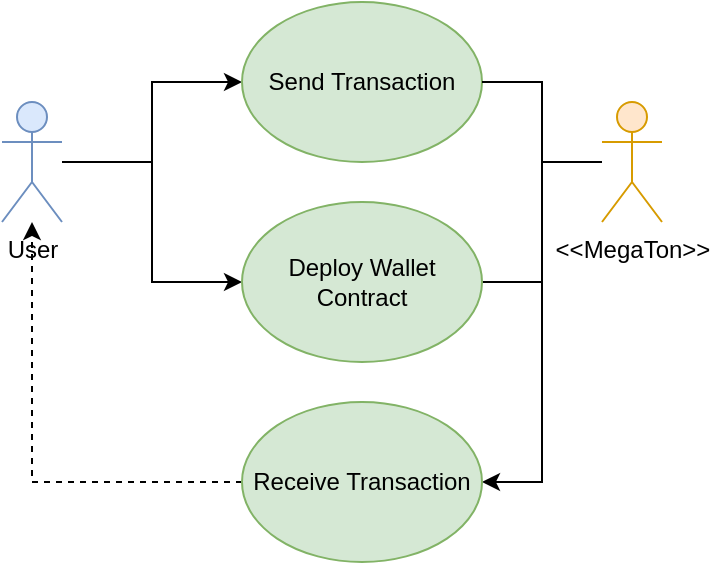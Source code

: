 <mxfile version="14.6.5" type="device"><diagram id="jL9ubz88mcGFCXU9XcN1" name="Page-1"><mxGraphModel dx="1038" dy="491" grid="1" gridSize="10" guides="1" tooltips="1" connect="1" arrows="1" fold="1" page="1" pageScale="1" pageWidth="850" pageHeight="1100" math="0" shadow="0"><root><mxCell id="0"/><mxCell id="1" parent="0"/><mxCell id="QOBuZqVJpej6OEosN_-n-1" style="edgeStyle=orthogonalEdgeStyle;rounded=0;orthogonalLoop=1;jettySize=auto;html=1;entryX=0;entryY=0.5;entryDx=0;entryDy=0;" edge="1" parent="1" source="QOBuZqVJpej6OEosN_-n-6" target="QOBuZqVJpej6OEosN_-n-7"><mxGeometry relative="1" as="geometry"/></mxCell><mxCell id="QOBuZqVJpej6OEosN_-n-22" style="edgeStyle=orthogonalEdgeStyle;rounded=0;orthogonalLoop=1;jettySize=auto;html=1;startArrow=none;startFill=0;endArrow=classic;endFill=1;" edge="1" parent="1" source="QOBuZqVJpej6OEosN_-n-6" target="QOBuZqVJpej6OEosN_-n-19"><mxGeometry relative="1" as="geometry"/></mxCell><mxCell id="QOBuZqVJpej6OEosN_-n-6" value="User" style="shape=umlActor;verticalLabelPosition=bottom;verticalAlign=top;html=1;outlineConnect=0;fillColor=#dae8fc;strokeColor=#6c8ebf;" vertex="1" parent="1"><mxGeometry x="80" y="80" width="30" height="60" as="geometry"/></mxCell><mxCell id="QOBuZqVJpej6OEosN_-n-7" value="Send Transaction" style="ellipse;whiteSpace=wrap;html=1;fillColor=#d5e8d4;strokeColor=#82b366;" vertex="1" parent="1"><mxGeometry x="200" y="30" width="120" height="80" as="geometry"/></mxCell><mxCell id="QOBuZqVJpej6OEosN_-n-8" style="edgeStyle=orthogonalEdgeStyle;rounded=0;orthogonalLoop=1;jettySize=auto;html=1;entryX=1;entryY=0.5;entryDx=0;entryDy=0;endArrow=classic;endFill=1;" edge="1" parent="1" source="QOBuZqVJpej6OEosN_-n-13" target="QOBuZqVJpej6OEosN_-n-14"><mxGeometry relative="1" as="geometry"/></mxCell><mxCell id="QOBuZqVJpej6OEosN_-n-9" style="edgeStyle=orthogonalEdgeStyle;rounded=0;orthogonalLoop=1;jettySize=auto;html=1;entryX=1;entryY=0.5;entryDx=0;entryDy=0;endArrow=none;endFill=0;" edge="1" parent="1" source="QOBuZqVJpej6OEosN_-n-13" target="QOBuZqVJpej6OEosN_-n-7"><mxGeometry relative="1" as="geometry"/></mxCell><mxCell id="QOBuZqVJpej6OEosN_-n-21" style="edgeStyle=orthogonalEdgeStyle;rounded=0;orthogonalLoop=1;jettySize=auto;html=1;startArrow=none;startFill=0;endArrow=none;endFill=0;" edge="1" parent="1" source="QOBuZqVJpej6OEosN_-n-13" target="QOBuZqVJpej6OEosN_-n-19"><mxGeometry relative="1" as="geometry"/></mxCell><mxCell id="QOBuZqVJpej6OEosN_-n-13" value="&amp;lt;&amp;lt;MegaTon&amp;gt;&amp;gt;" style="shape=umlActor;verticalLabelPosition=bottom;verticalAlign=top;html=1;outlineConnect=0;fillColor=#ffe6cc;strokeColor=#d79b00;" vertex="1" parent="1"><mxGeometry x="380" y="80" width="30" height="60" as="geometry"/></mxCell><mxCell id="QOBuZqVJpej6OEosN_-n-18" style="edgeStyle=orthogonalEdgeStyle;rounded=0;orthogonalLoop=1;jettySize=auto;html=1;startArrow=none;startFill=0;endArrow=classic;endFill=1;dashed=1;" edge="1" parent="1" source="QOBuZqVJpej6OEosN_-n-14" target="QOBuZqVJpej6OEosN_-n-6"><mxGeometry relative="1" as="geometry"><mxPoint x="100" y="210" as="targetPoint"/></mxGeometry></mxCell><mxCell id="QOBuZqVJpej6OEosN_-n-14" value="Receive Transaction" style="ellipse;whiteSpace=wrap;html=1;fillColor=#d5e8d4;strokeColor=#82b366;" vertex="1" parent="1"><mxGeometry x="200" y="230" width="120" height="80" as="geometry"/></mxCell><mxCell id="QOBuZqVJpej6OEosN_-n-19" value="Deploy Wallet Contract" style="ellipse;whiteSpace=wrap;html=1;fillColor=#d5e8d4;strokeColor=#82b366;" vertex="1" parent="1"><mxGeometry x="200" y="130" width="120" height="80" as="geometry"/></mxCell></root></mxGraphModel></diagram></mxfile>
